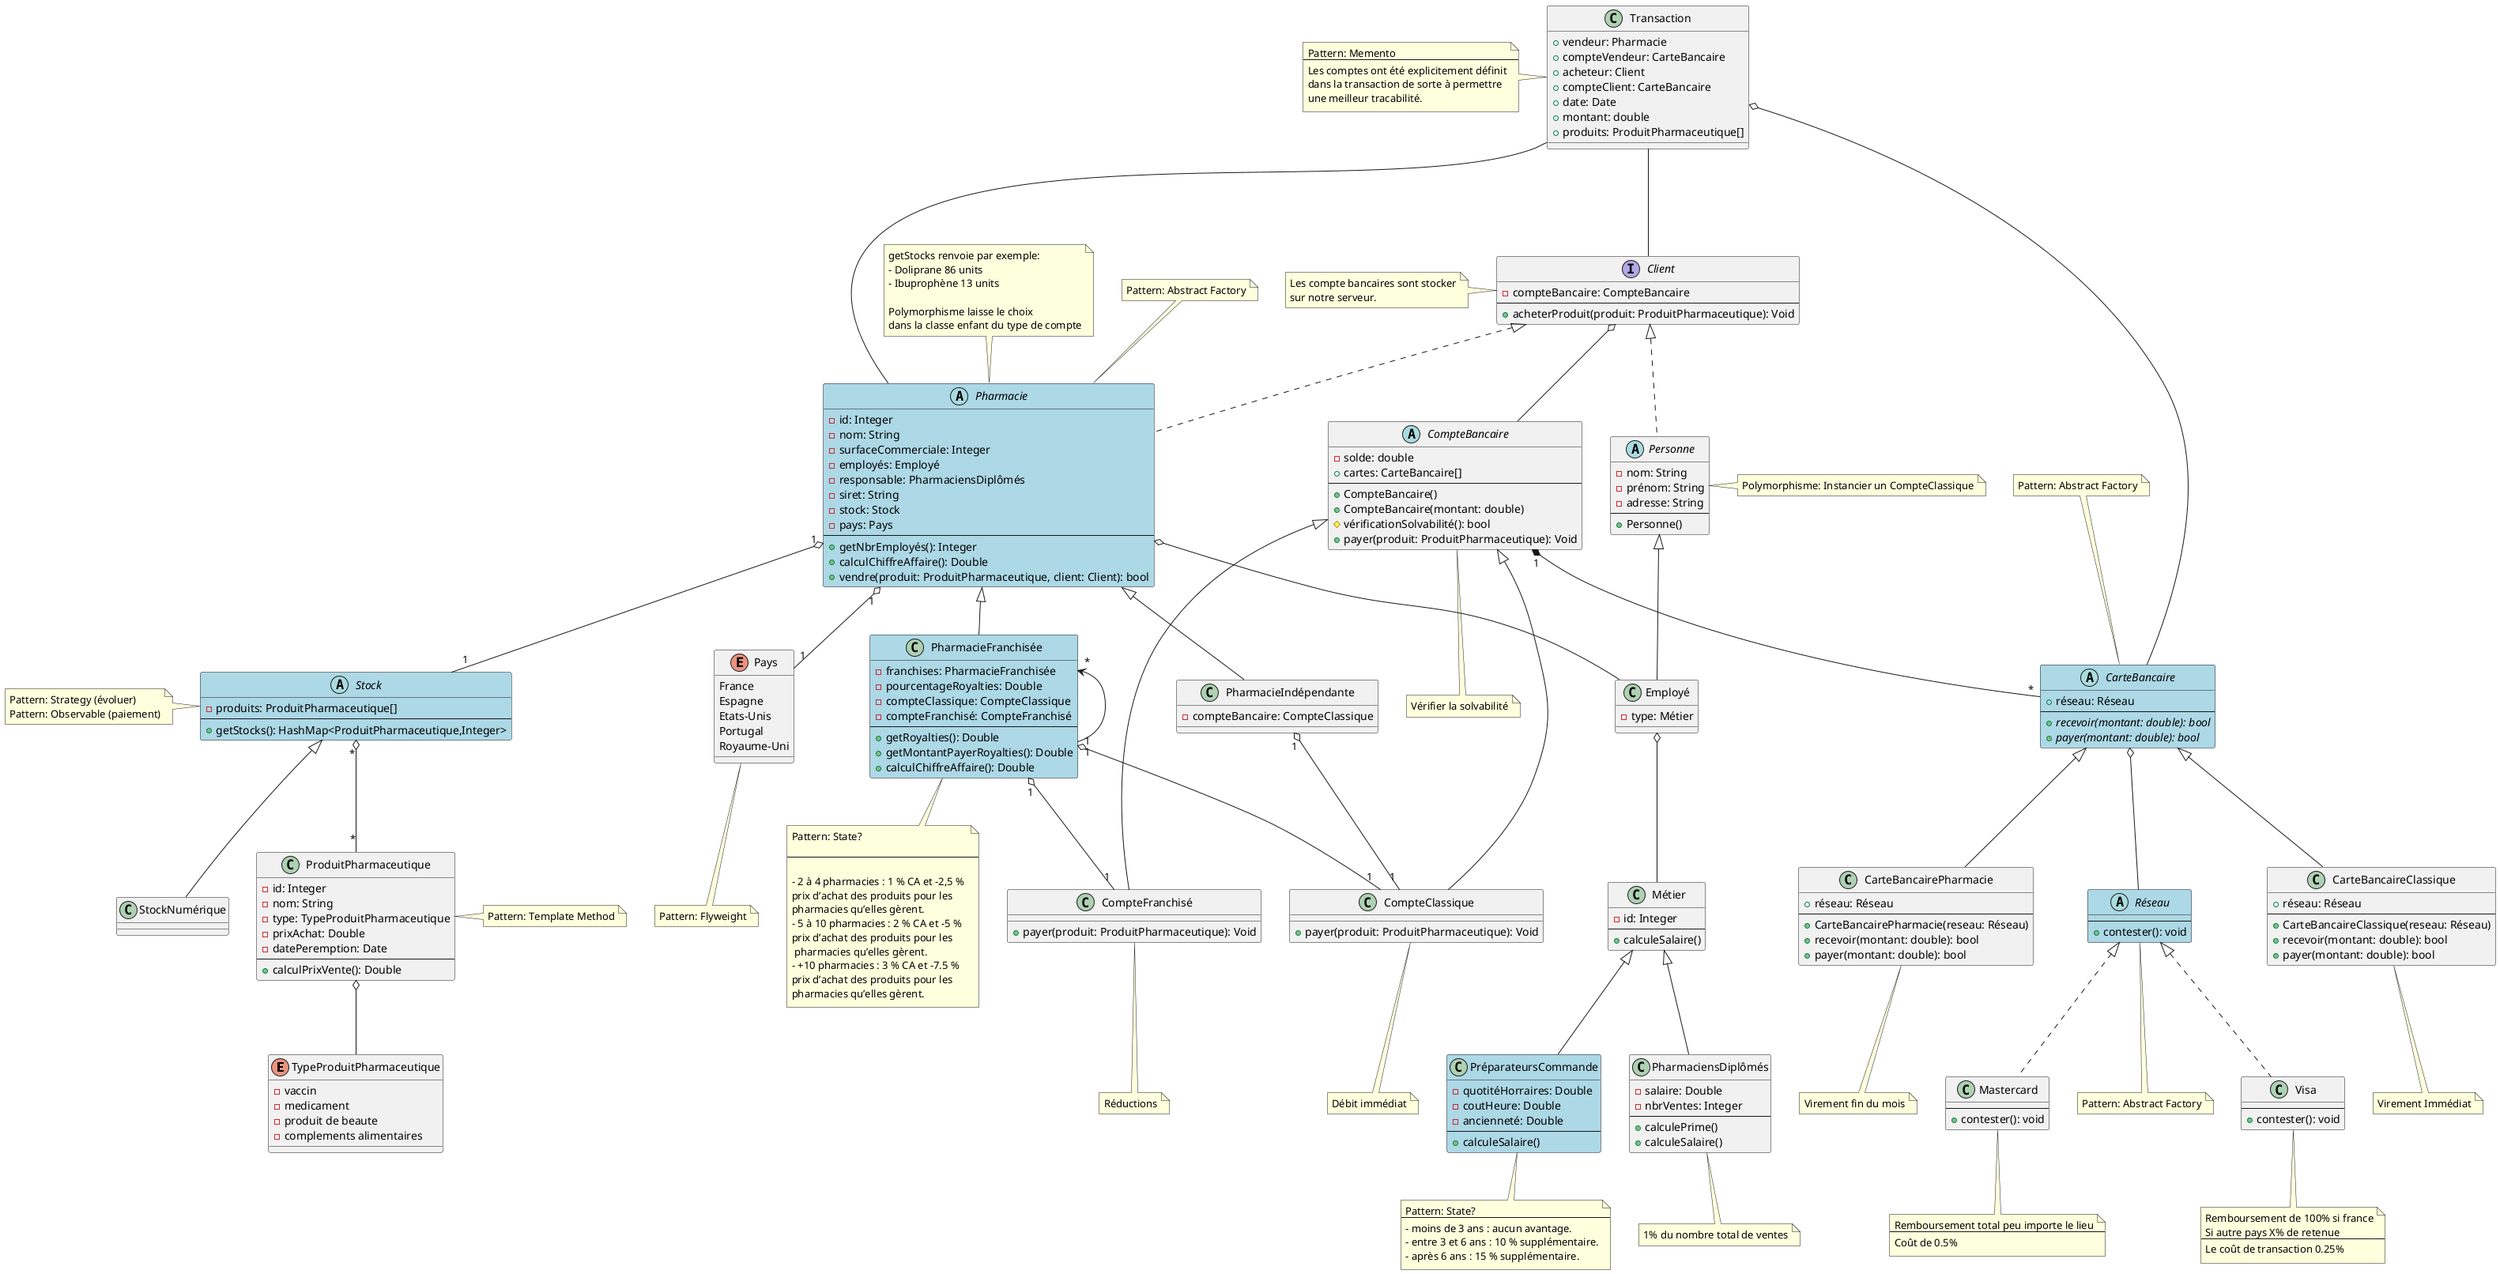 @startuml Overview

Enum TypeProduitPharmaceutique {
    - vaccin
    - medicament
    - produit de beaute
    - complements alimentaires
}

Enum Pays {
    France
    Espagne
    Etats-Unis
    Portugal
    Royaume-Uni
}
note bottom of Pays
Pattern: Flyweight
end note

abstract class Pharmacie #LightBlue implements Client {
    - id: Integer
    - nom: String
    - surfaceCommerciale: Integer
    - employés: Employé
    - responsable: PharmaciensDiplômés
    - siret: String
    - stock: Stock
    - pays: Pays
    ---
    + getNbrEmployés(): Integer
    + calculChiffreAffaire(): Double
    + vendre(produit: ProduitPharmaceutique, client: Client): bool
}
Pharmacie "1" o-- "1" Stock
Pharmacie "1" o-- "1" Pays
note top of Pharmacie
getStocks renvoie par exemple:
- Doliprane 86 units
- Ibuprophène 13 units

Polymorphisme laisse le choix
dans la classe enfant du type de compte
end note
note top of Pharmacie
Pattern: Abstract Factory
end note

class PharmacieIndépendante {
    - compteBancaire: CompteClassique
}
Pharmacie <|-- PharmacieIndépendante
PharmacieIndépendante "1" o-- "1" CompteClassique

class PharmacieFranchisée #LightBlue {
    - franchises: PharmacieFranchisée
    - pourcentageRoyalties: Double
    - compteClassique: CompteClassique
    - compteFranchisé: CompteFranchisé
    ---
    + getRoyalties(): Double
    + getMontantPayerRoyalties(): Double
    + calculChiffreAffaire(): Double
}
Pharmacie <|-- PharmacieFranchisée
PharmacieFranchisée "*" <-- "1" PharmacieFranchisée
PharmacieFranchisée "1" o-- "1" CompteClassique
PharmacieFranchisée "1" o-- "1" CompteFranchisé
note bottom of PharmacieFranchisée
Pattern: State?

---

- 2 à 4 pharmacies : 1 % CA et -2,5 % 
prix d’achat des produits pour les 
pharmacies qu’elles gèrent.
- 5 à 10 pharmacies : 2 % CA et -5 % 
prix d’achat des produits pour les
 pharmacies qu’elles gèrent.
- +10 pharmacies : 3 % CA et -7.5 % 
prix d’achat des produits pour les 
pharmacies qu’elles gèrent.
end note

' #LightSteelBlue
class ProduitPharmaceutique {
    - id: Integer
    - nom: String
    - type: TypeProduitPharmaceutique
    - prixAchat: Double
    - datePeremption: Date
    ---
    + calculPrixVente(): Double
}
note right of ProduitPharmaceutique
Pattern: Template Method
end note
ProduitPharmaceutique o-- TypeProduitPharmaceutique

abstract class Personne implements Client {
    - nom: String
    - prénom: String
    - adresse: String
    ---
    + Personne()
}
note right of Personne
Polymorphisme: Instancier un CompteClassique
end note

class Employé extends Personne {
    - type: Métier
}
Pharmacie o-- Employé
Employé o-- Métier

Class Métier {
    - id: Integer
    ---
    + calculeSalaire()
}

class PharmaciensDiplômés {
    - salaire: Double
    - nbrVentes: Integer
    ---
    + calculePrime()
    + calculeSalaire()
}
note bottom of PharmaciensDiplômés
1% du nombre total de ventes
end note
Métier <|-- PharmaciensDiplômés

class PréparateursCommande #LightBlue {
    - quotitéHorraires: Double
    - coutHeure: Double
    - ancienneté: Double
    ---
    + calculeSalaire()
}
note bottom of PréparateursCommande
Pattern: State?
---
- moins de 3 ans : aucun avantage.
- entre 3 et 6 ans : 10 % supplémentaire.
- après 6 ans : 15 % supplémentaire. 
end note
Métier <|-- PréparateursCommande

abstract class CompteBancaire {
    - solde: double
    + cartes: CarteBancaire[]
    ---
    + CompteBancaire()
    + CompteBancaire(montant: double)
    # vérificationSolvabilité(): bool
    + payer(produit: ProduitPharmaceutique): Void
}
CompteBancaire "1" *-- "*" CarteBancaire
note bottom of CompteBancaire
Vérifier la solvabilité
end note

class CompteClassique {
    + payer(produit: ProduitPharmaceutique): Void    
}
CompteBancaire <|-- CompteClassique
note bottom of CompteClassique
Débit immédiat
end note

class CompteFranchisé {
    + payer(produit: ProduitPharmaceutique): Void
}
note bottom of CompteFranchisé
Réductions
end note
CompteBancaire <|-- CompteFranchisé

abstract class Stock #LightBlue {
    - produits: ProduitPharmaceutique[]
    ---
    + getStocks(): HashMap<ProduitPharmaceutique,Integer>
}
note left of Stock
Pattern: Strategy (évoluer)
Pattern: Observable (paiement)
end note
Stock "*" o-- "*" ProduitPharmaceutique

class StockNumérique {

}
Stock <|-- StockNumérique

interface Client {
    - compteBancaire: CompteBancaire
    ---
    + acheterProduit(produit: ProduitPharmaceutique): Void
}
Client o-- CompteBancaire
note left of Client
Les compte bancaires sont stocker
sur notre serveur.
end note

class Transaction {
    + vendeur: Pharmacie
    + compteVendeur: CarteBancaire
    + acheteur: Client
    + compteClient: CarteBancaire
    + date: Date
    + montant: double
    + produits: ProduitPharmaceutique[]
}
note left of Transaction
Pattern: Memento
---
Les comptes ont été explicitement définit
dans la transaction de sorte à permettre
une meilleur tracabilité.
end note
Transaction --- Pharmacie
Transaction --- Client
Transaction o-- CarteBancaire

abstract class CarteBancaire #LightBlue {
    + réseau: Réseau
    ---
    + {abstract} recevoir(montant: double): bool
    + {abstract} payer(montant: double): bool
}
note top of CarteBancaire
Pattern: Abstract Factory
end note
CarteBancaire o-- Réseau

class CarteBancaireClassique extends CarteBancaire {
    + réseau: Réseau
    ---
    + CarteBancaireClassique(reseau: Réseau)
    + recevoir(montant: double): bool
    + payer(montant: double): bool
}
note bottom of CarteBancaireClassique
Virement Immédiat
end note

class CarteBancairePharmacie extends CarteBancaire {
    + réseau: Réseau
    ---
    + CarteBancairePharmacie(reseau: Réseau)
    + recevoir(montant: double): bool
    + payer(montant: double): bool
}
note bottom of CarteBancairePharmacie
Virement fin du mois
end note

abstract Réseau #LightBlue {
    ---
    + contester(): void
}
note bottom of Réseau
Pattern: Abstract Factory
end note

class Visa implements Réseau {
    ---
    + contester(): void
}
note bottom of Visa
Remboursement de 100% si france
Si autre pays X% de retenue
---
Le coût de transaction 0.25%
end note

class Mastercard implements Réseau {
    ---
    + contester(): void
}
note bottom of Mastercard
Remboursement total peu importe le lieu
---
Coût de 0.5%
end note

@enduml